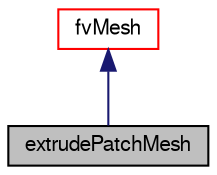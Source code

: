 digraph "extrudePatchMesh"
{
  bgcolor="transparent";
  edge [fontname="FreeSans",fontsize="10",labelfontname="FreeSans",labelfontsize="10"];
  node [fontname="FreeSans",fontsize="10",shape=record];
  Node30 [label="extrudePatchMesh",height=0.2,width=0.4,color="black", fillcolor="grey75", style="filled", fontcolor="black"];
  Node31 -> Node30 [dir="back",color="midnightblue",fontsize="10",style="solid",fontname="FreeSans"];
  Node31 [label="fvMesh",height=0.2,width=0.4,color="red",URL="$a22766.html",tooltip="Mesh data needed to do the Finite Volume discretisation. "];
}
